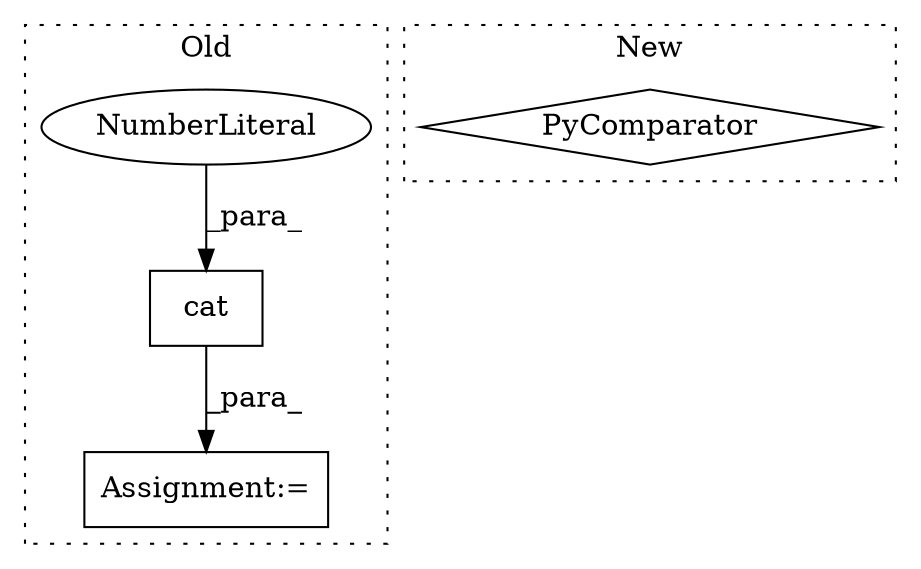 digraph G {
subgraph cluster0 {
1 [label="cat" a="32" s="410,429" l="4,1" shape="box"];
3 [label="NumberLiteral" a="34" s="428" l="1" shape="ellipse"];
4 [label="Assignment:=" a="7" s="403" l="1" shape="box"];
label = "Old";
style="dotted";
}
subgraph cluster1 {
2 [label="PyComparator" a="113" s="1103" l="40" shape="diamond"];
label = "New";
style="dotted";
}
1 -> 4 [label="_para_"];
3 -> 1 [label="_para_"];
}